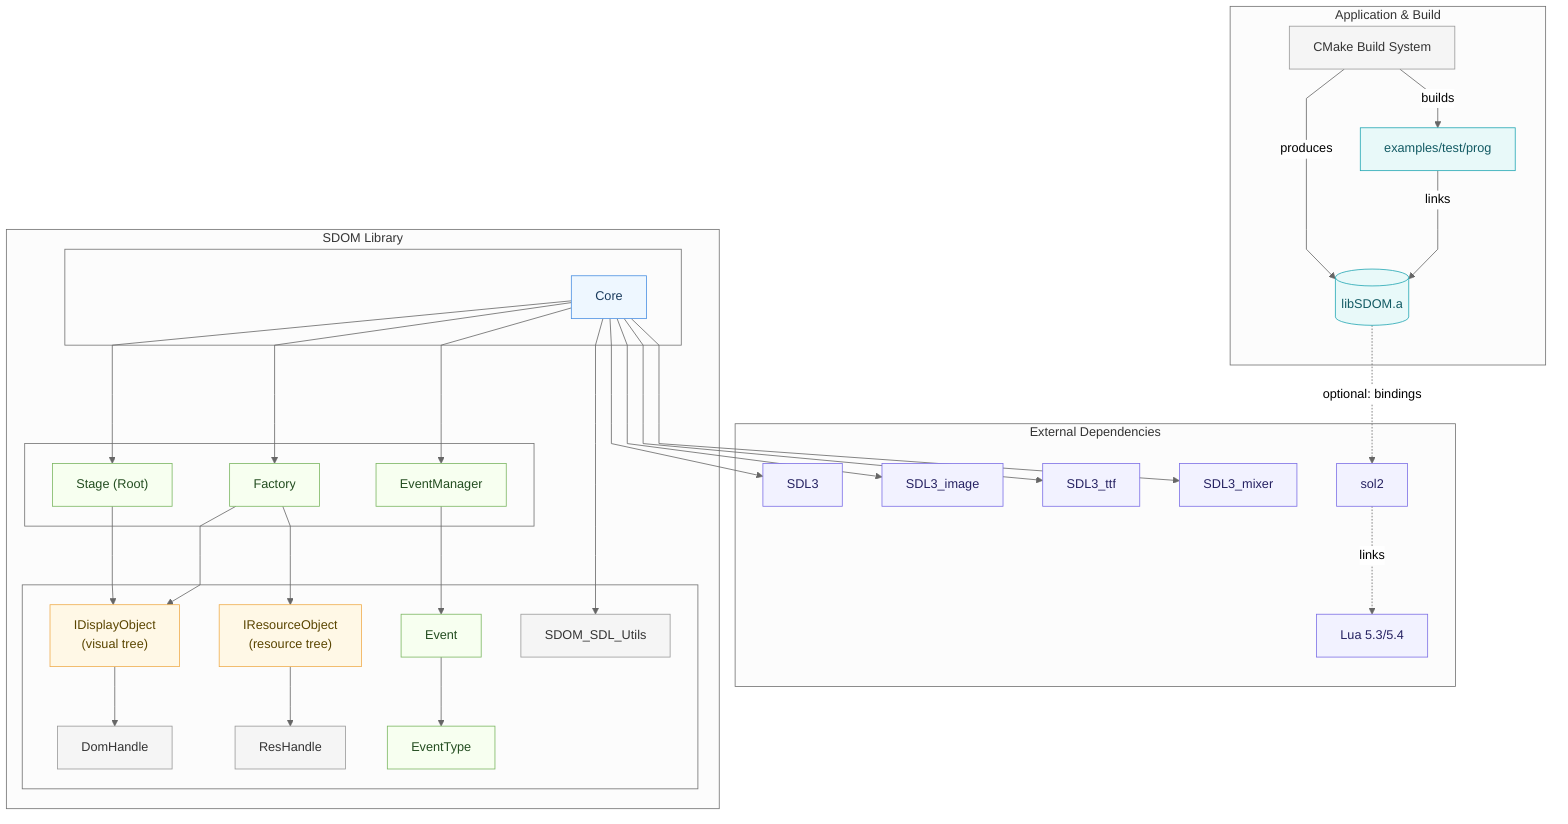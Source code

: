 %%{init: { 'theme': 'neutral', 'flowchart': { 'curve': 'linear' } }}%%
flowchart TB

  %% Styling
  classDef core fill:#eef7ff,stroke:#4a90e2,color:#1a3b5d,stroke-width:1px
  classDef mod  fill:#f7fff0,stroke:#7bb661,color:#234d20,stroke-width:1px
  classDef iface fill:#fff8e6,stroke:#f0ad4e,color:#5a4500,stroke-width:1px
  classDef util fill:#f5f5f5,stroke:#999,color:#333,stroke-width:1px
  classDef dep  fill:#f2f2ff,stroke:#7c6fe6,color:#262262,stroke-width:1px
  classDef bin  fill:#e8f9f9,stroke:#22a6b3,color:#125a63,stroke-width:1px

  %% Application / Build
  subgraph APP[Application & Build]
    direction TB
    EX[examples/test/prog]:::bin
    LIB[(libSDOM.a)]:::bin
    CMake[CMake Build System]:::util
    EX -->|links| LIB
  end

  %% SDOM Library internals
  subgraph SDOM[SDOM Library]
    direction TB

    %% Top center
    subgraph TOP[" "]
      direction TB
      Core["Core"]:::core
    end

    %% Middle row (left-to-right)
    subgraph MID[" "]
      direction LR
      Stage["Stage (Root)"]:::mod
      Factory["Factory"]:::mod
      EventMgr["EventManager"]:::mod
    end

    %% Lower row (interfaces, events, handles, utils)
    subgraph LOW[" "]
      direction LR
      IDO["IDisplayObject\n(visual tree)"]:::iface
      IRO["IResourceObject\n(resource tree)"]:::iface
      Event["Event"]:::mod
      EventType["EventType"]:::mod
      DomHandle["DomHandle"]:::util
      ResHandle["ResHandle"]:::util
      SDLUtils["SDOM_SDL_Utils"]:::util
    end

    %% Edges from Core
    Core --> Stage
    Core --> Factory
    Core --> EventMgr
    Core --> SDLUtils

    %% Factory creates/owns
    Factory --> IDO
    Factory --> IRO

    %% Stage contains the visual tree
    Stage --> IDO

    %% Events
    EventMgr --> Event
    Event --> EventType

    %% Handles reference types
    IDO --> DomHandle
    IRO --> ResHandle
  end

  %% External dependencies
  subgraph EXT[External Dependencies]
    direction TB
    SDL3[SDL3]:::dep
    SDLimg[SDL3_image]:::dep
    SDLttf[SDL3_ttf]:::dep
    SDLmix[SDL3_mixer]:::dep
  Sol2[sol2]:::dep
  Lua[Lua 5.3/5.4]:::dep
  end

  %% Edges between areas
  Core --> SDL3
  Core --> SDLimg
  Core --> SDLttf
  Core --> SDLmix

  LIB -. optional: bindings .-> Sol2
  Sol2 -. links .-> Lua

  CMake -->|produces| LIB
  CMake -->|builds| EX